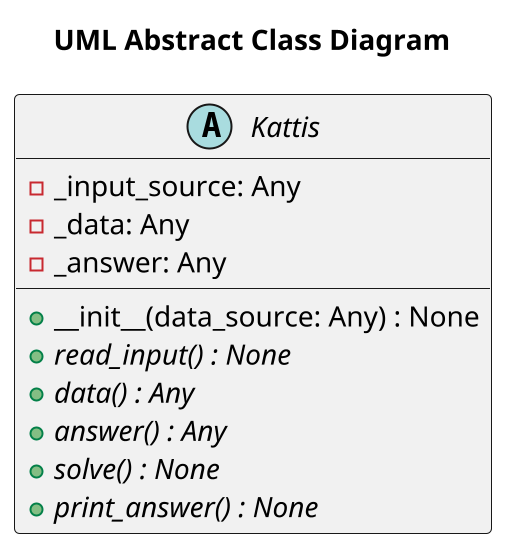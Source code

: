 @startuml
scale 2
title "UML Abstract Class Diagram"
abstract class Kattis {
    -_input_source: Any
    -_data: Any
    -_answer: Any

    +__init__(data_source: Any) : None
    +{abstract} read_input() : None
    +{abstract} data() : Any
    +{abstract} answer() : Any
    +{abstract} solve() : None
    +{abstract} print_answer() : None
}
@enduml
